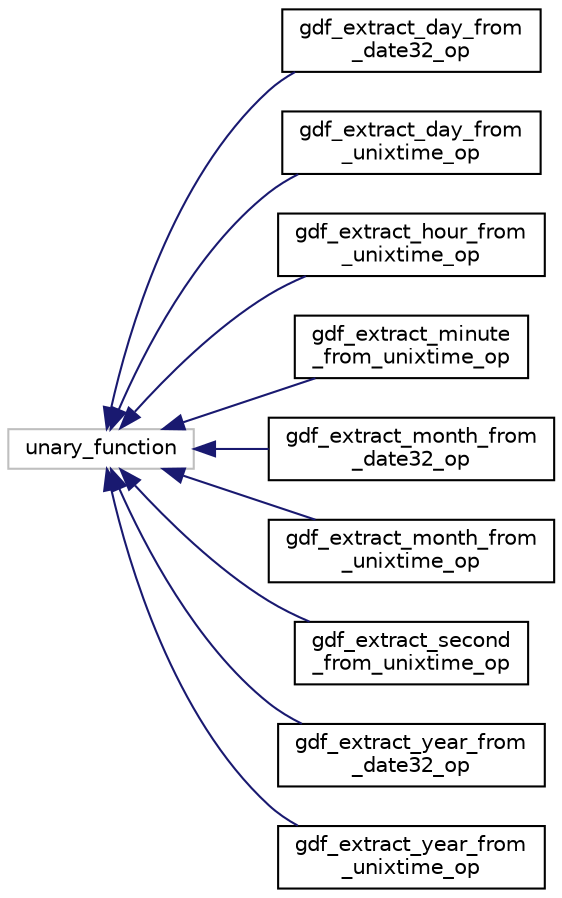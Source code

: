 digraph "Graphical Class Hierarchy"
{
 // LATEX_PDF_SIZE
  edge [fontname="Helvetica",fontsize="10",labelfontname="Helvetica",labelfontsize="10"];
  node [fontname="Helvetica",fontsize="10",shape=record];
  rankdir="LR";
  Node26 [label="unary_function",height=0.2,width=0.4,color="grey75", fillcolor="white", style="filled",tooltip=" "];
  Node26 -> Node0 [dir="back",color="midnightblue",fontsize="10",style="solid",fontname="Helvetica"];
  Node0 [label="gdf_extract_day_from\l_date32_op",height=0.2,width=0.4,color="black", fillcolor="white", style="filled",URL="$structgdf__extract__day__from__date32__op.html",tooltip=" "];
  Node26 -> Node28 [dir="back",color="midnightblue",fontsize="10",style="solid",fontname="Helvetica"];
  Node28 [label="gdf_extract_day_from\l_unixtime_op",height=0.2,width=0.4,color="black", fillcolor="white", style="filled",URL="$structgdf__extract__day__from__unixtime__op.html",tooltip=" "];
  Node26 -> Node29 [dir="back",color="midnightblue",fontsize="10",style="solid",fontname="Helvetica"];
  Node29 [label="gdf_extract_hour_from\l_unixtime_op",height=0.2,width=0.4,color="black", fillcolor="white", style="filled",URL="$structgdf__extract__hour__from__unixtime__op.html",tooltip=" "];
  Node26 -> Node30 [dir="back",color="midnightblue",fontsize="10",style="solid",fontname="Helvetica"];
  Node30 [label="gdf_extract_minute\l_from_unixtime_op",height=0.2,width=0.4,color="black", fillcolor="white", style="filled",URL="$structgdf__extract__minute__from__unixtime__op.html",tooltip=" "];
  Node26 -> Node31 [dir="back",color="midnightblue",fontsize="10",style="solid",fontname="Helvetica"];
  Node31 [label="gdf_extract_month_from\l_date32_op",height=0.2,width=0.4,color="black", fillcolor="white", style="filled",URL="$structgdf__extract__month__from__date32__op.html",tooltip=" "];
  Node26 -> Node32 [dir="back",color="midnightblue",fontsize="10",style="solid",fontname="Helvetica"];
  Node32 [label="gdf_extract_month_from\l_unixtime_op",height=0.2,width=0.4,color="black", fillcolor="white", style="filled",URL="$structgdf__extract__month__from__unixtime__op.html",tooltip=" "];
  Node26 -> Node33 [dir="back",color="midnightblue",fontsize="10",style="solid",fontname="Helvetica"];
  Node33 [label="gdf_extract_second\l_from_unixtime_op",height=0.2,width=0.4,color="black", fillcolor="white", style="filled",URL="$structgdf__extract__second__from__unixtime__op.html",tooltip=" "];
  Node26 -> Node34 [dir="back",color="midnightblue",fontsize="10",style="solid",fontname="Helvetica"];
  Node34 [label="gdf_extract_year_from\l_date32_op",height=0.2,width=0.4,color="black", fillcolor="white", style="filled",URL="$structgdf__extract__year__from__date32__op.html",tooltip=" "];
  Node26 -> Node35 [dir="back",color="midnightblue",fontsize="10",style="solid",fontname="Helvetica"];
  Node35 [label="gdf_extract_year_from\l_unixtime_op",height=0.2,width=0.4,color="black", fillcolor="white", style="filled",URL="$structgdf__extract__year__from__unixtime__op.html",tooltip=" "];
}
